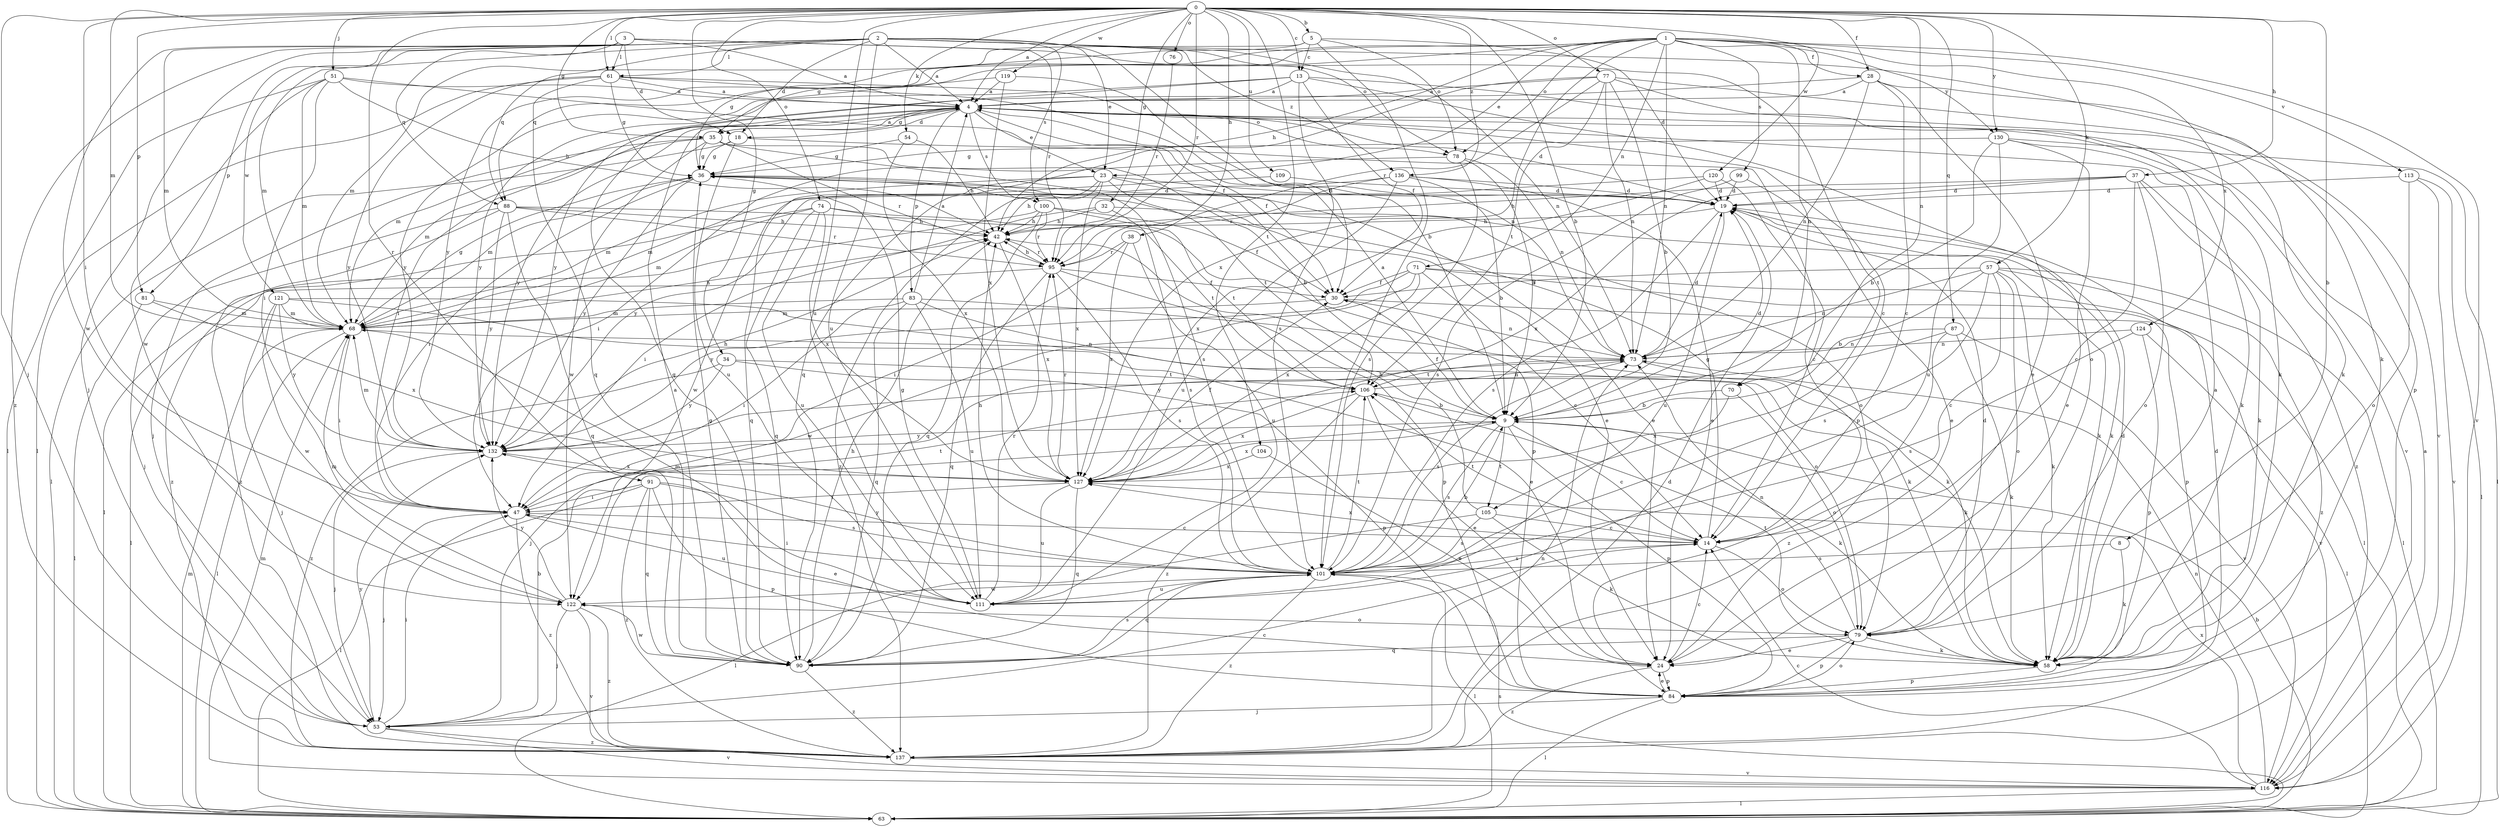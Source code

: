 strict digraph  {
0;
1;
2;
3;
4;
5;
8;
9;
13;
14;
18;
19;
23;
24;
28;
30;
32;
34;
35;
36;
37;
38;
42;
47;
51;
53;
54;
57;
58;
61;
63;
68;
70;
71;
73;
74;
76;
77;
78;
79;
81;
83;
84;
87;
88;
90;
91;
95;
99;
100;
101;
104;
105;
106;
109;
111;
113;
116;
119;
120;
121;
122;
124;
127;
130;
132;
136;
137;
0 -> 4  [label=a];
0 -> 5  [label=b];
0 -> 8  [label=b];
0 -> 9  [label=b];
0 -> 13  [label=c];
0 -> 28  [label=f];
0 -> 32  [label=g];
0 -> 34  [label=g];
0 -> 35  [label=g];
0 -> 37  [label=h];
0 -> 38  [label=h];
0 -> 47  [label=i];
0 -> 51  [label=j];
0 -> 53  [label=j];
0 -> 54  [label=k];
0 -> 57  [label=k];
0 -> 61  [label=l];
0 -> 68  [label=m];
0 -> 70  [label=n];
0 -> 74  [label=o];
0 -> 76  [label=o];
0 -> 77  [label=o];
0 -> 81  [label=p];
0 -> 87  [label=q];
0 -> 91  [label=r];
0 -> 95  [label=r];
0 -> 104  [label=t];
0 -> 109  [label=u];
0 -> 111  [label=u];
0 -> 119  [label=w];
0 -> 120  [label=w];
0 -> 130  [label=y];
0 -> 136  [label=z];
1 -> 23  [label=e];
1 -> 28  [label=f];
1 -> 35  [label=g];
1 -> 42  [label=h];
1 -> 70  [label=n];
1 -> 71  [label=n];
1 -> 73  [label=n];
1 -> 78  [label=o];
1 -> 88  [label=q];
1 -> 99  [label=s];
1 -> 113  [label=v];
1 -> 116  [label=v];
1 -> 124  [label=x];
1 -> 127  [label=x];
1 -> 130  [label=y];
1 -> 132  [label=y];
2 -> 4  [label=a];
2 -> 9  [label=b];
2 -> 18  [label=d];
2 -> 23  [label=e];
2 -> 53  [label=j];
2 -> 58  [label=k];
2 -> 61  [label=l];
2 -> 68  [label=m];
2 -> 73  [label=n];
2 -> 78  [label=o];
2 -> 81  [label=p];
2 -> 88  [label=q];
2 -> 100  [label=s];
2 -> 111  [label=u];
2 -> 121  [label=w];
2 -> 136  [label=z];
2 -> 137  [label=z];
3 -> 4  [label=a];
3 -> 18  [label=d];
3 -> 61  [label=l];
3 -> 68  [label=m];
3 -> 88  [label=q];
3 -> 95  [label=r];
3 -> 105  [label=t];
3 -> 122  [label=w];
4 -> 18  [label=d];
4 -> 19  [label=d];
4 -> 23  [label=e];
4 -> 30  [label=f];
4 -> 35  [label=g];
4 -> 47  [label=i];
4 -> 68  [label=m];
4 -> 78  [label=o];
4 -> 83  [label=p];
4 -> 100  [label=s];
4 -> 116  [label=v];
4 -> 132  [label=y];
5 -> 13  [label=c];
5 -> 19  [label=d];
5 -> 36  [label=g];
5 -> 68  [label=m];
5 -> 78  [label=o];
5 -> 101  [label=s];
8 -> 58  [label=k];
8 -> 101  [label=s];
9 -> 4  [label=a];
9 -> 14  [label=c];
9 -> 19  [label=d];
9 -> 30  [label=f];
9 -> 58  [label=k];
9 -> 84  [label=p];
9 -> 101  [label=s];
9 -> 105  [label=t];
9 -> 127  [label=x];
9 -> 132  [label=y];
13 -> 4  [label=a];
13 -> 30  [label=f];
13 -> 58  [label=k];
13 -> 79  [label=o];
13 -> 90  [label=q];
13 -> 101  [label=s];
13 -> 132  [label=y];
14 -> 36  [label=g];
14 -> 79  [label=o];
14 -> 101  [label=s];
14 -> 106  [label=t];
14 -> 127  [label=x];
18 -> 36  [label=g];
18 -> 63  [label=l];
18 -> 84  [label=p];
18 -> 111  [label=u];
19 -> 42  [label=h];
19 -> 58  [label=k];
19 -> 101  [label=s];
19 -> 111  [label=u];
23 -> 19  [label=d];
23 -> 24  [label=e];
23 -> 42  [label=h];
23 -> 68  [label=m];
23 -> 90  [label=q];
23 -> 106  [label=t];
23 -> 127  [label=x];
23 -> 137  [label=z];
24 -> 14  [label=c];
24 -> 84  [label=p];
24 -> 137  [label=z];
28 -> 4  [label=a];
28 -> 14  [label=c];
28 -> 24  [label=e];
28 -> 73  [label=n];
28 -> 116  [label=v];
28 -> 132  [label=y];
30 -> 68  [label=m];
30 -> 73  [label=n];
30 -> 116  [label=v];
32 -> 42  [label=h];
32 -> 47  [label=i];
32 -> 58  [label=k];
32 -> 101  [label=s];
34 -> 84  [label=p];
34 -> 106  [label=t];
34 -> 132  [label=y];
34 -> 137  [label=z];
35 -> 4  [label=a];
35 -> 9  [label=b];
35 -> 36  [label=g];
35 -> 53  [label=j];
35 -> 68  [label=m];
35 -> 95  [label=r];
35 -> 101  [label=s];
35 -> 122  [label=w];
36 -> 19  [label=d];
36 -> 24  [label=e];
36 -> 47  [label=i];
36 -> 68  [label=m];
36 -> 79  [label=o];
36 -> 132  [label=y];
37 -> 14  [label=c];
37 -> 19  [label=d];
37 -> 42  [label=h];
37 -> 58  [label=k];
37 -> 79  [label=o];
37 -> 127  [label=x];
37 -> 137  [label=z];
38 -> 47  [label=i];
38 -> 95  [label=r];
38 -> 111  [label=u];
38 -> 127  [label=x];
42 -> 95  [label=r];
42 -> 127  [label=x];
47 -> 14  [label=c];
47 -> 53  [label=j];
47 -> 106  [label=t];
47 -> 111  [label=u];
47 -> 137  [label=z];
51 -> 4  [label=a];
51 -> 30  [label=f];
51 -> 42  [label=h];
51 -> 47  [label=i];
51 -> 63  [label=l];
51 -> 68  [label=m];
51 -> 122  [label=w];
53 -> 9  [label=b];
53 -> 14  [label=c];
53 -> 47  [label=i];
53 -> 116  [label=v];
53 -> 132  [label=y];
53 -> 137  [label=z];
54 -> 36  [label=g];
54 -> 42  [label=h];
54 -> 127  [label=x];
57 -> 9  [label=b];
57 -> 14  [label=c];
57 -> 30  [label=f];
57 -> 58  [label=k];
57 -> 63  [label=l];
57 -> 73  [label=n];
57 -> 79  [label=o];
57 -> 101  [label=s];
57 -> 137  [label=z];
58 -> 4  [label=a];
58 -> 19  [label=d];
58 -> 84  [label=p];
58 -> 106  [label=t];
61 -> 4  [label=a];
61 -> 14  [label=c];
61 -> 30  [label=f];
61 -> 36  [label=g];
61 -> 63  [label=l];
61 -> 90  [label=q];
61 -> 132  [label=y];
63 -> 9  [label=b];
63 -> 68  [label=m];
63 -> 101  [label=s];
68 -> 36  [label=g];
68 -> 42  [label=h];
68 -> 47  [label=i];
68 -> 63  [label=l];
68 -> 73  [label=n];
70 -> 9  [label=b];
70 -> 79  [label=o];
70 -> 127  [label=x];
71 -> 14  [label=c];
71 -> 30  [label=f];
71 -> 63  [label=l];
71 -> 84  [label=p];
71 -> 122  [label=w];
71 -> 127  [label=x];
71 -> 132  [label=y];
73 -> 19  [label=d];
73 -> 53  [label=j];
73 -> 58  [label=k];
73 -> 101  [label=s];
73 -> 106  [label=t];
74 -> 42  [label=h];
74 -> 68  [label=m];
74 -> 84  [label=p];
74 -> 90  [label=q];
74 -> 111  [label=u];
74 -> 127  [label=x];
74 -> 137  [label=z];
76 -> 95  [label=r];
77 -> 4  [label=a];
77 -> 9  [label=b];
77 -> 58  [label=k];
77 -> 73  [label=n];
77 -> 84  [label=p];
77 -> 90  [label=q];
77 -> 95  [label=r];
77 -> 106  [label=t];
78 -> 9  [label=b];
78 -> 47  [label=i];
78 -> 73  [label=n];
78 -> 101  [label=s];
79 -> 19  [label=d];
79 -> 24  [label=e];
79 -> 58  [label=k];
79 -> 73  [label=n];
79 -> 84  [label=p];
79 -> 90  [label=q];
81 -> 63  [label=l];
81 -> 68  [label=m];
81 -> 127  [label=x];
83 -> 4  [label=a];
83 -> 47  [label=i];
83 -> 58  [label=k];
83 -> 68  [label=m];
83 -> 79  [label=o];
83 -> 90  [label=q];
83 -> 111  [label=u];
84 -> 19  [label=d];
84 -> 24  [label=e];
84 -> 53  [label=j];
84 -> 63  [label=l];
84 -> 79  [label=o];
87 -> 58  [label=k];
87 -> 73  [label=n];
87 -> 116  [label=v];
87 -> 132  [label=y];
87 -> 137  [label=z];
88 -> 42  [label=h];
88 -> 53  [label=j];
88 -> 90  [label=q];
88 -> 95  [label=r];
88 -> 106  [label=t];
88 -> 132  [label=y];
88 -> 137  [label=z];
90 -> 4  [label=a];
90 -> 36  [label=g];
90 -> 42  [label=h];
90 -> 101  [label=s];
90 -> 122  [label=w];
90 -> 137  [label=z];
91 -> 24  [label=e];
91 -> 47  [label=i];
91 -> 63  [label=l];
91 -> 84  [label=p];
91 -> 90  [label=q];
91 -> 101  [label=s];
91 -> 137  [label=z];
95 -> 30  [label=f];
95 -> 42  [label=h];
95 -> 63  [label=l];
95 -> 84  [label=p];
95 -> 90  [label=q];
95 -> 101  [label=s];
99 -> 19  [label=d];
99 -> 24  [label=e];
99 -> 101  [label=s];
100 -> 30  [label=f];
100 -> 42  [label=h];
100 -> 63  [label=l];
100 -> 90  [label=q];
100 -> 95  [label=r];
100 -> 106  [label=t];
101 -> 9  [label=b];
101 -> 42  [label=h];
101 -> 47  [label=i];
101 -> 63  [label=l];
101 -> 90  [label=q];
101 -> 106  [label=t];
101 -> 111  [label=u];
101 -> 122  [label=w];
101 -> 132  [label=y];
101 -> 137  [label=z];
104 -> 24  [label=e];
104 -> 127  [label=x];
105 -> 14  [label=c];
105 -> 42  [label=h];
105 -> 58  [label=k];
105 -> 63  [label=l];
105 -> 101  [label=s];
106 -> 9  [label=b];
106 -> 24  [label=e];
106 -> 73  [label=n];
106 -> 127  [label=x];
106 -> 137  [label=z];
109 -> 19  [label=d];
109 -> 122  [label=w];
111 -> 36  [label=g];
111 -> 68  [label=m];
111 -> 95  [label=r];
113 -> 19  [label=d];
113 -> 63  [label=l];
113 -> 79  [label=o];
113 -> 116  [label=v];
116 -> 4  [label=a];
116 -> 14  [label=c];
116 -> 63  [label=l];
116 -> 68  [label=m];
116 -> 73  [label=n];
116 -> 127  [label=x];
119 -> 4  [label=a];
119 -> 73  [label=n];
119 -> 127  [label=x];
119 -> 132  [label=y];
120 -> 14  [label=c];
120 -> 19  [label=d];
120 -> 127  [label=x];
120 -> 132  [label=y];
121 -> 24  [label=e];
121 -> 53  [label=j];
121 -> 58  [label=k];
121 -> 68  [label=m];
121 -> 122  [label=w];
121 -> 132  [label=y];
122 -> 53  [label=j];
122 -> 68  [label=m];
122 -> 79  [label=o];
122 -> 116  [label=v];
122 -> 132  [label=y];
122 -> 137  [label=z];
124 -> 63  [label=l];
124 -> 73  [label=n];
124 -> 84  [label=p];
124 -> 101  [label=s];
127 -> 30  [label=f];
127 -> 47  [label=i];
127 -> 90  [label=q];
127 -> 95  [label=r];
127 -> 111  [label=u];
130 -> 9  [label=b];
130 -> 24  [label=e];
130 -> 36  [label=g];
130 -> 58  [label=k];
130 -> 63  [label=l];
130 -> 111  [label=u];
132 -> 42  [label=h];
132 -> 53  [label=j];
132 -> 68  [label=m];
132 -> 127  [label=x];
136 -> 9  [label=b];
136 -> 19  [label=d];
136 -> 24  [label=e];
136 -> 68  [label=m];
136 -> 95  [label=r];
136 -> 111  [label=u];
137 -> 19  [label=d];
137 -> 73  [label=n];
137 -> 116  [label=v];
}

